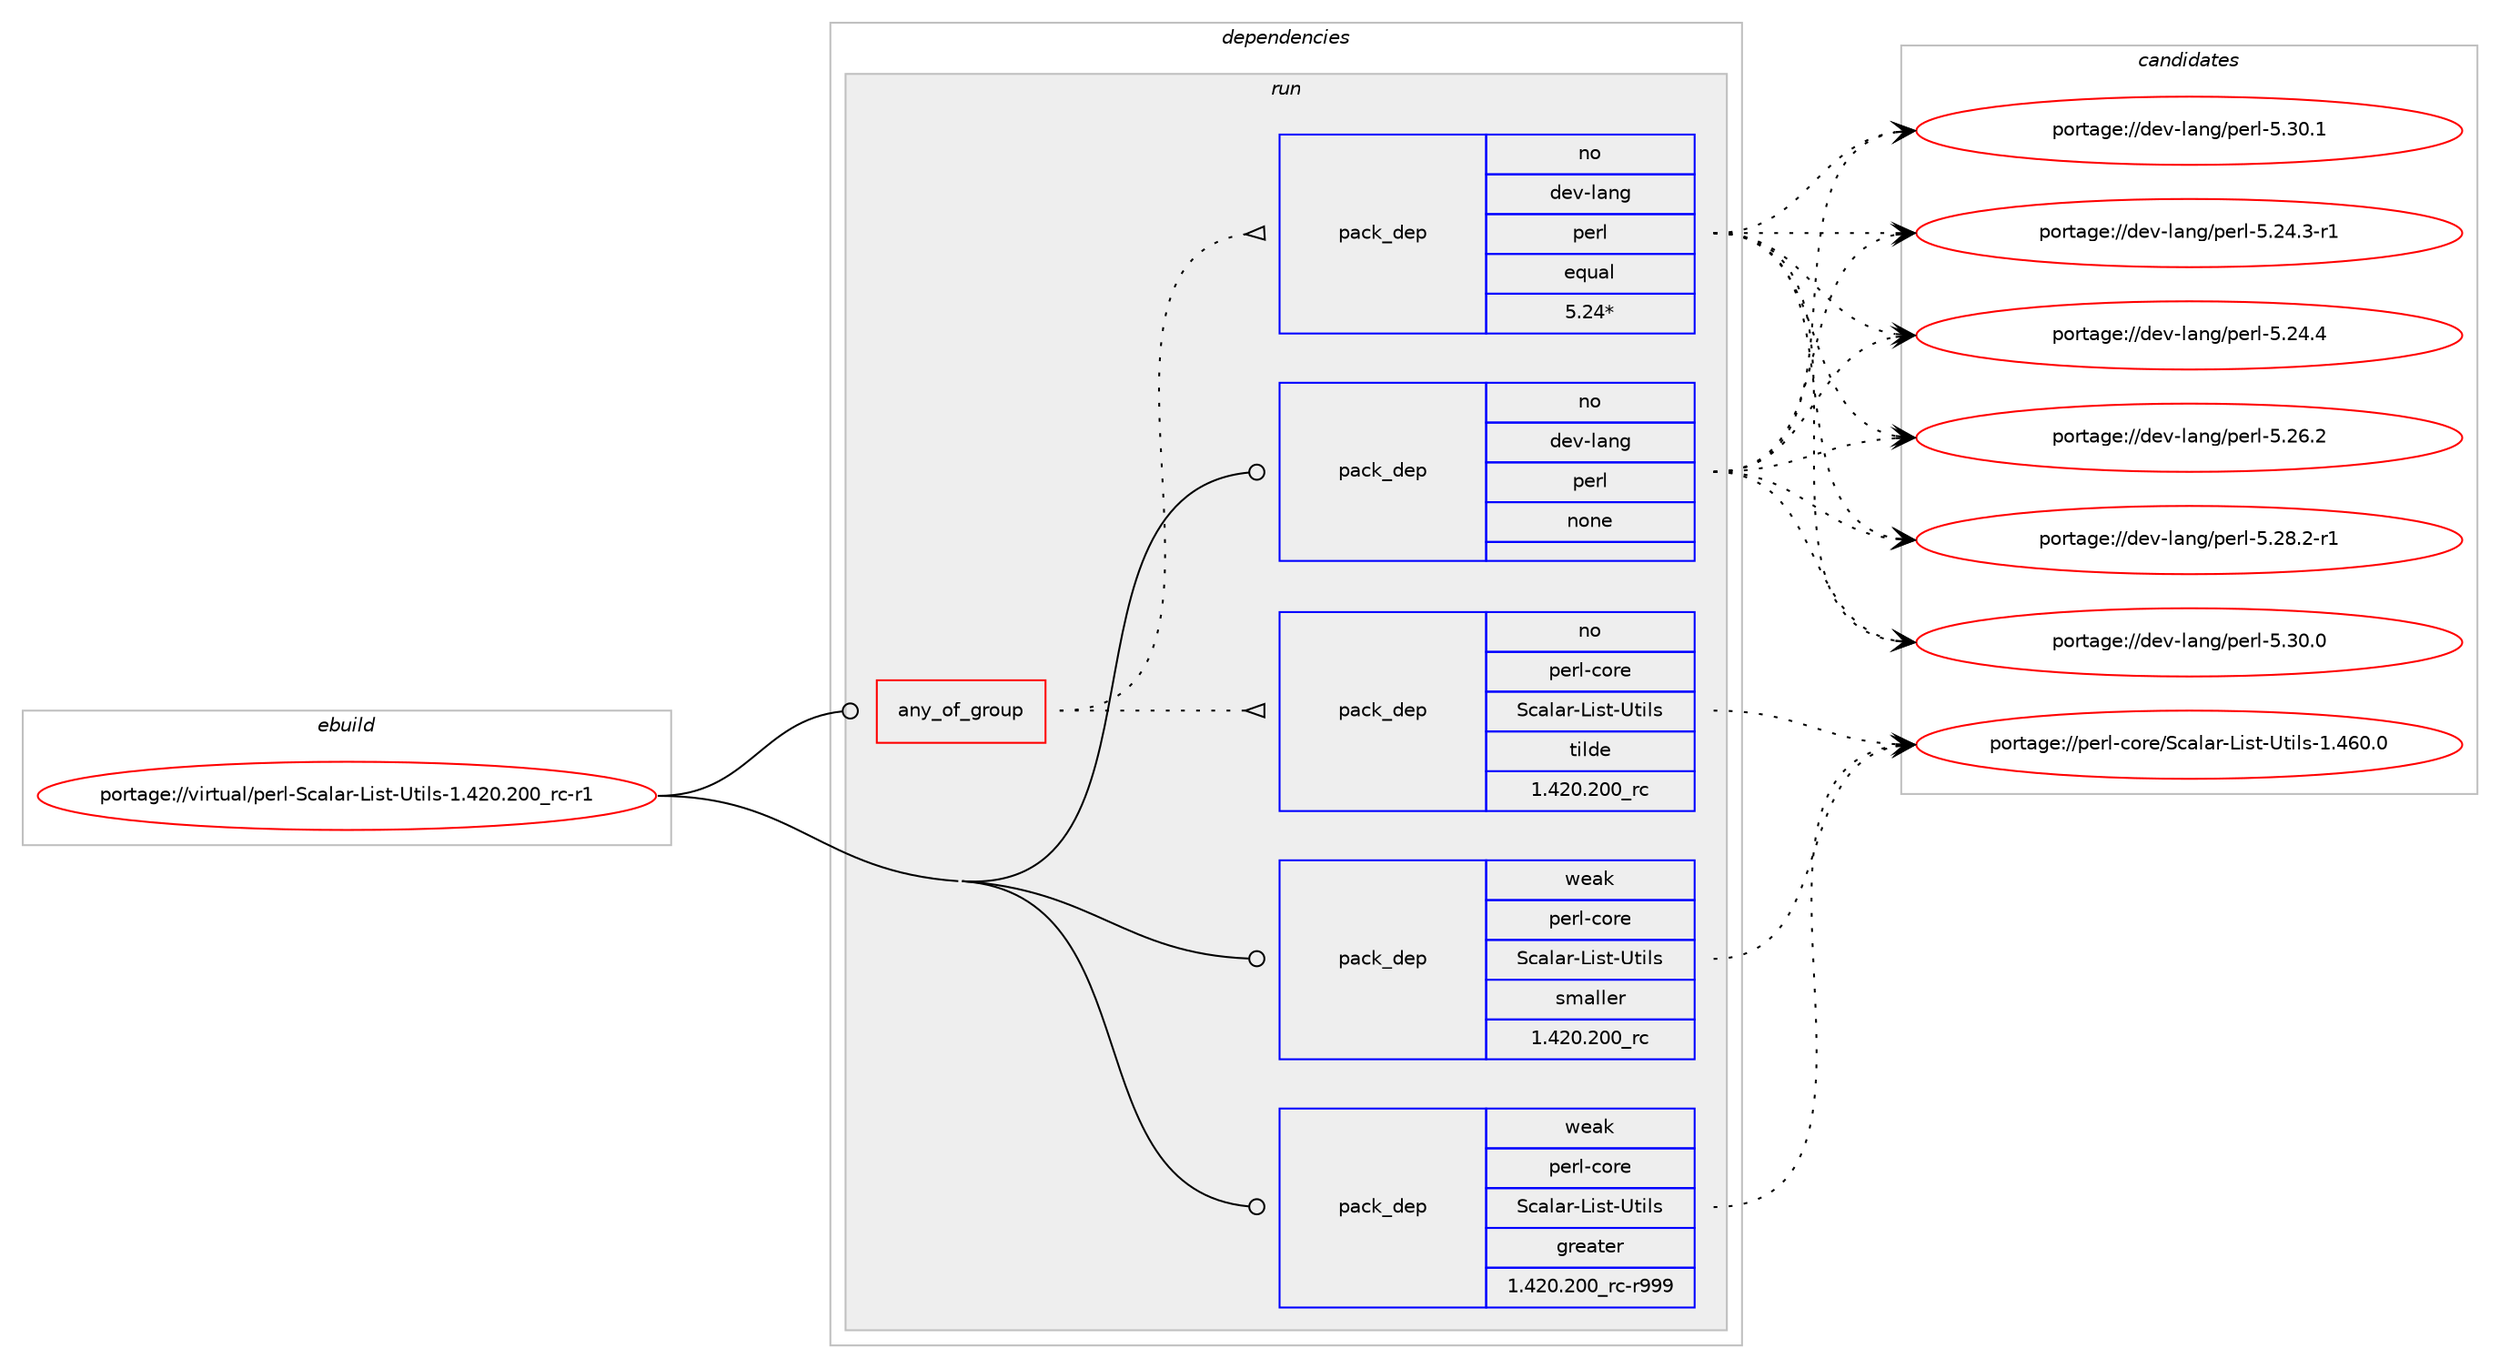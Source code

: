 digraph prolog {

# *************
# Graph options
# *************

newrank=true;
concentrate=true;
compound=true;
graph [rankdir=LR,fontname=Helvetica,fontsize=10,ranksep=1.5];#, ranksep=2.5, nodesep=0.2];
edge  [arrowhead=vee];
node  [fontname=Helvetica,fontsize=10];

# **********
# The ebuild
# **********

subgraph cluster_leftcol {
color=gray;
rank=same;
label=<<i>ebuild</i>>;
id [label="portage://virtual/perl-Scalar-List-Utils-1.420.200_rc-r1", color=red, width=4, href="../virtual/perl-Scalar-List-Utils-1.420.200_rc-r1.svg"];
}

# ****************
# The dependencies
# ****************

subgraph cluster_midcol {
color=gray;
label=<<i>dependencies</i>>;
subgraph cluster_compile {
fillcolor="#eeeeee";
style=filled;
label=<<i>compile</i>>;
}
subgraph cluster_compileandrun {
fillcolor="#eeeeee";
style=filled;
label=<<i>compile and run</i>>;
}
subgraph cluster_run {
fillcolor="#eeeeee";
style=filled;
label=<<i>run</i>>;
subgraph any7334 {
dependency435587 [label=<<TABLE BORDER="0" CELLBORDER="1" CELLSPACING="0" CELLPADDING="4"><TR><TD CELLPADDING="10">any_of_group</TD></TR></TABLE>>, shape=none, color=red];subgraph pack322881 {
dependency435588 [label=<<TABLE BORDER="0" CELLBORDER="1" CELLSPACING="0" CELLPADDING="4" WIDTH="220"><TR><TD ROWSPAN="6" CELLPADDING="30">pack_dep</TD></TR><TR><TD WIDTH="110">no</TD></TR><TR><TD>dev-lang</TD></TR><TR><TD>perl</TD></TR><TR><TD>equal</TD></TR><TR><TD>5.24*</TD></TR></TABLE>>, shape=none, color=blue];
}
dependency435587:e -> dependency435588:w [weight=20,style="dotted",arrowhead="oinv"];
subgraph pack322882 {
dependency435589 [label=<<TABLE BORDER="0" CELLBORDER="1" CELLSPACING="0" CELLPADDING="4" WIDTH="220"><TR><TD ROWSPAN="6" CELLPADDING="30">pack_dep</TD></TR><TR><TD WIDTH="110">no</TD></TR><TR><TD>perl-core</TD></TR><TR><TD>Scalar-List-Utils</TD></TR><TR><TD>tilde</TD></TR><TR><TD>1.420.200_rc</TD></TR></TABLE>>, shape=none, color=blue];
}
dependency435587:e -> dependency435589:w [weight=20,style="dotted",arrowhead="oinv"];
}
id:e -> dependency435587:w [weight=20,style="solid",arrowhead="odot"];
subgraph pack322883 {
dependency435590 [label=<<TABLE BORDER="0" CELLBORDER="1" CELLSPACING="0" CELLPADDING="4" WIDTH="220"><TR><TD ROWSPAN="6" CELLPADDING="30">pack_dep</TD></TR><TR><TD WIDTH="110">no</TD></TR><TR><TD>dev-lang</TD></TR><TR><TD>perl</TD></TR><TR><TD>none</TD></TR><TR><TD></TD></TR></TABLE>>, shape=none, color=blue];
}
id:e -> dependency435590:w [weight=20,style="solid",arrowhead="odot"];
subgraph pack322884 {
dependency435591 [label=<<TABLE BORDER="0" CELLBORDER="1" CELLSPACING="0" CELLPADDING="4" WIDTH="220"><TR><TD ROWSPAN="6" CELLPADDING="30">pack_dep</TD></TR><TR><TD WIDTH="110">weak</TD></TR><TR><TD>perl-core</TD></TR><TR><TD>Scalar-List-Utils</TD></TR><TR><TD>greater</TD></TR><TR><TD>1.420.200_rc-r999</TD></TR></TABLE>>, shape=none, color=blue];
}
id:e -> dependency435591:w [weight=20,style="solid",arrowhead="odot"];
subgraph pack322885 {
dependency435592 [label=<<TABLE BORDER="0" CELLBORDER="1" CELLSPACING="0" CELLPADDING="4" WIDTH="220"><TR><TD ROWSPAN="6" CELLPADDING="30">pack_dep</TD></TR><TR><TD WIDTH="110">weak</TD></TR><TR><TD>perl-core</TD></TR><TR><TD>Scalar-List-Utils</TD></TR><TR><TD>smaller</TD></TR><TR><TD>1.420.200_rc</TD></TR></TABLE>>, shape=none, color=blue];
}
id:e -> dependency435592:w [weight=20,style="solid",arrowhead="odot"];
}
}

# **************
# The candidates
# **************

subgraph cluster_choices {
rank=same;
color=gray;
label=<<i>candidates</i>>;

subgraph choice322881 {
color=black;
nodesep=1;
choiceportage100101118451089711010347112101114108455346505246514511449 [label="portage://dev-lang/perl-5.24.3-r1", color=red, width=4,href="../dev-lang/perl-5.24.3-r1.svg"];
choiceportage10010111845108971101034711210111410845534650524652 [label="portage://dev-lang/perl-5.24.4", color=red, width=4,href="../dev-lang/perl-5.24.4.svg"];
choiceportage10010111845108971101034711210111410845534650544650 [label="portage://dev-lang/perl-5.26.2", color=red, width=4,href="../dev-lang/perl-5.26.2.svg"];
choiceportage100101118451089711010347112101114108455346505646504511449 [label="portage://dev-lang/perl-5.28.2-r1", color=red, width=4,href="../dev-lang/perl-5.28.2-r1.svg"];
choiceportage10010111845108971101034711210111410845534651484648 [label="portage://dev-lang/perl-5.30.0", color=red, width=4,href="../dev-lang/perl-5.30.0.svg"];
choiceportage10010111845108971101034711210111410845534651484649 [label="portage://dev-lang/perl-5.30.1", color=red, width=4,href="../dev-lang/perl-5.30.1.svg"];
dependency435588:e -> choiceportage100101118451089711010347112101114108455346505246514511449:w [style=dotted,weight="100"];
dependency435588:e -> choiceportage10010111845108971101034711210111410845534650524652:w [style=dotted,weight="100"];
dependency435588:e -> choiceportage10010111845108971101034711210111410845534650544650:w [style=dotted,weight="100"];
dependency435588:e -> choiceportage100101118451089711010347112101114108455346505646504511449:w [style=dotted,weight="100"];
dependency435588:e -> choiceportage10010111845108971101034711210111410845534651484648:w [style=dotted,weight="100"];
dependency435588:e -> choiceportage10010111845108971101034711210111410845534651484649:w [style=dotted,weight="100"];
}
subgraph choice322882 {
color=black;
nodesep=1;
choiceportage11210111410845991111141014783999710897114457610511511645851161051081154549465254484648 [label="portage://perl-core/Scalar-List-Utils-1.460.0", color=red, width=4,href="../perl-core/Scalar-List-Utils-1.460.0.svg"];
dependency435589:e -> choiceportage11210111410845991111141014783999710897114457610511511645851161051081154549465254484648:w [style=dotted,weight="100"];
}
subgraph choice322883 {
color=black;
nodesep=1;
choiceportage100101118451089711010347112101114108455346505246514511449 [label="portage://dev-lang/perl-5.24.3-r1", color=red, width=4,href="../dev-lang/perl-5.24.3-r1.svg"];
choiceportage10010111845108971101034711210111410845534650524652 [label="portage://dev-lang/perl-5.24.4", color=red, width=4,href="../dev-lang/perl-5.24.4.svg"];
choiceportage10010111845108971101034711210111410845534650544650 [label="portage://dev-lang/perl-5.26.2", color=red, width=4,href="../dev-lang/perl-5.26.2.svg"];
choiceportage100101118451089711010347112101114108455346505646504511449 [label="portage://dev-lang/perl-5.28.2-r1", color=red, width=4,href="../dev-lang/perl-5.28.2-r1.svg"];
choiceportage10010111845108971101034711210111410845534651484648 [label="portage://dev-lang/perl-5.30.0", color=red, width=4,href="../dev-lang/perl-5.30.0.svg"];
choiceportage10010111845108971101034711210111410845534651484649 [label="portage://dev-lang/perl-5.30.1", color=red, width=4,href="../dev-lang/perl-5.30.1.svg"];
dependency435590:e -> choiceportage100101118451089711010347112101114108455346505246514511449:w [style=dotted,weight="100"];
dependency435590:e -> choiceportage10010111845108971101034711210111410845534650524652:w [style=dotted,weight="100"];
dependency435590:e -> choiceportage10010111845108971101034711210111410845534650544650:w [style=dotted,weight="100"];
dependency435590:e -> choiceportage100101118451089711010347112101114108455346505646504511449:w [style=dotted,weight="100"];
dependency435590:e -> choiceportage10010111845108971101034711210111410845534651484648:w [style=dotted,weight="100"];
dependency435590:e -> choiceportage10010111845108971101034711210111410845534651484649:w [style=dotted,weight="100"];
}
subgraph choice322884 {
color=black;
nodesep=1;
choiceportage11210111410845991111141014783999710897114457610511511645851161051081154549465254484648 [label="portage://perl-core/Scalar-List-Utils-1.460.0", color=red, width=4,href="../perl-core/Scalar-List-Utils-1.460.0.svg"];
dependency435591:e -> choiceportage11210111410845991111141014783999710897114457610511511645851161051081154549465254484648:w [style=dotted,weight="100"];
}
subgraph choice322885 {
color=black;
nodesep=1;
choiceportage11210111410845991111141014783999710897114457610511511645851161051081154549465254484648 [label="portage://perl-core/Scalar-List-Utils-1.460.0", color=red, width=4,href="../perl-core/Scalar-List-Utils-1.460.0.svg"];
dependency435592:e -> choiceportage11210111410845991111141014783999710897114457610511511645851161051081154549465254484648:w [style=dotted,weight="100"];
}
}

}

